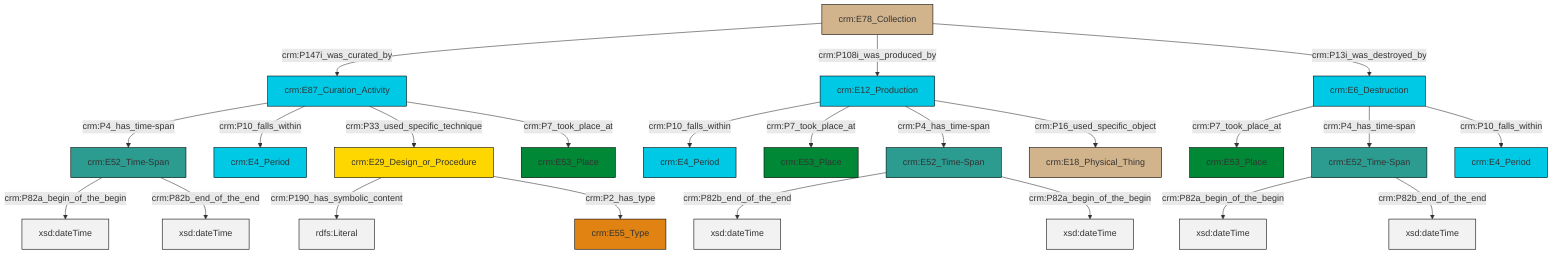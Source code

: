 graph TD
classDef Literal fill:#f2f2f2,stroke:#000000;
classDef CRM_Entity fill:#FFFFFF,stroke:#000000;
classDef Temporal_Entity fill:#00C9E6, stroke:#000000;
classDef Type fill:#E18312, stroke:#000000;
classDef Time-Span fill:#2C9C91, stroke:#000000;
classDef Appellation fill:#FFEB7F, stroke:#000000;
classDef Place fill:#008836, stroke:#000000;
classDef Persistent_Item fill:#B266B2, stroke:#000000;
classDef Conceptual_Object fill:#FFD700, stroke:#000000;
classDef Physical_Thing fill:#D2B48C, stroke:#000000;
classDef Actor fill:#f58aad, stroke:#000000;
classDef PC_Classes fill:#4ce600, stroke:#000000;
classDef Multi fill:#cccccc,stroke:#000000;

0["crm:E78_Collection"]:::Physical_Thing -->|crm:P147i_was_curated_by| 1["crm:E87_Curation_Activity"]:::Temporal_Entity
0["crm:E78_Collection"]:::Physical_Thing -->|crm:P108i_was_produced_by| 2["crm:E12_Production"]:::Temporal_Entity
3["crm:E6_Destruction"]:::Temporal_Entity -->|crm:P7_took_place_at| 4["crm:E53_Place"]:::Place
5["crm:E52_Time-Span"]:::Time-Span -->|crm:P82b_end_of_the_end| 6[xsd:dateTime]:::Literal
7["crm:E52_Time-Span"]:::Time-Span -->|crm:P82a_begin_of_the_begin| 8[xsd:dateTime]:::Literal
2["crm:E12_Production"]:::Temporal_Entity -->|crm:P10_falls_within| 11["crm:E4_Period"]:::Temporal_Entity
14["crm:E52_Time-Span"]:::Time-Span -->|crm:P82a_begin_of_the_begin| 15[xsd:dateTime]:::Literal
5["crm:E52_Time-Span"]:::Time-Span -->|crm:P82a_begin_of_the_begin| 16[xsd:dateTime]:::Literal
1["crm:E87_Curation_Activity"]:::Temporal_Entity -->|crm:P4_has_time-span| 14["crm:E52_Time-Span"]:::Time-Span
3["crm:E6_Destruction"]:::Temporal_Entity -->|crm:P4_has_time-span| 7["crm:E52_Time-Span"]:::Time-Span
1["crm:E87_Curation_Activity"]:::Temporal_Entity -->|crm:P10_falls_within| 26["crm:E4_Period"]:::Temporal_Entity
7["crm:E52_Time-Span"]:::Time-Span -->|crm:P82b_end_of_the_end| 28[xsd:dateTime]:::Literal
1["crm:E87_Curation_Activity"]:::Temporal_Entity -->|crm:P33_used_specific_technique| 20["crm:E29_Design_or_Procedure"]:::Conceptual_Object
14["crm:E52_Time-Span"]:::Time-Span -->|crm:P82b_end_of_the_end| 30[xsd:dateTime]:::Literal
2["crm:E12_Production"]:::Temporal_Entity -->|crm:P7_took_place_at| 9["crm:E53_Place"]:::Place
0["crm:E78_Collection"]:::Physical_Thing -->|crm:P13i_was_destroyed_by| 3["crm:E6_Destruction"]:::Temporal_Entity
2["crm:E12_Production"]:::Temporal_Entity -->|crm:P4_has_time-span| 5["crm:E52_Time-Span"]:::Time-Span
1["crm:E87_Curation_Activity"]:::Temporal_Entity -->|crm:P7_took_place_at| 24["crm:E53_Place"]:::Place
2["crm:E12_Production"]:::Temporal_Entity -->|crm:P16_used_specific_object| 34["crm:E18_Physical_Thing"]:::Physical_Thing
20["crm:E29_Design_or_Procedure"]:::Conceptual_Object -->|crm:P190_has_symbolic_content| 35[rdfs:Literal]:::Literal
20["crm:E29_Design_or_Procedure"]:::Conceptual_Object -->|crm:P2_has_type| 18["crm:E55_Type"]:::Type
3["crm:E6_Destruction"]:::Temporal_Entity -->|crm:P10_falls_within| 22["crm:E4_Period"]:::Temporal_Entity